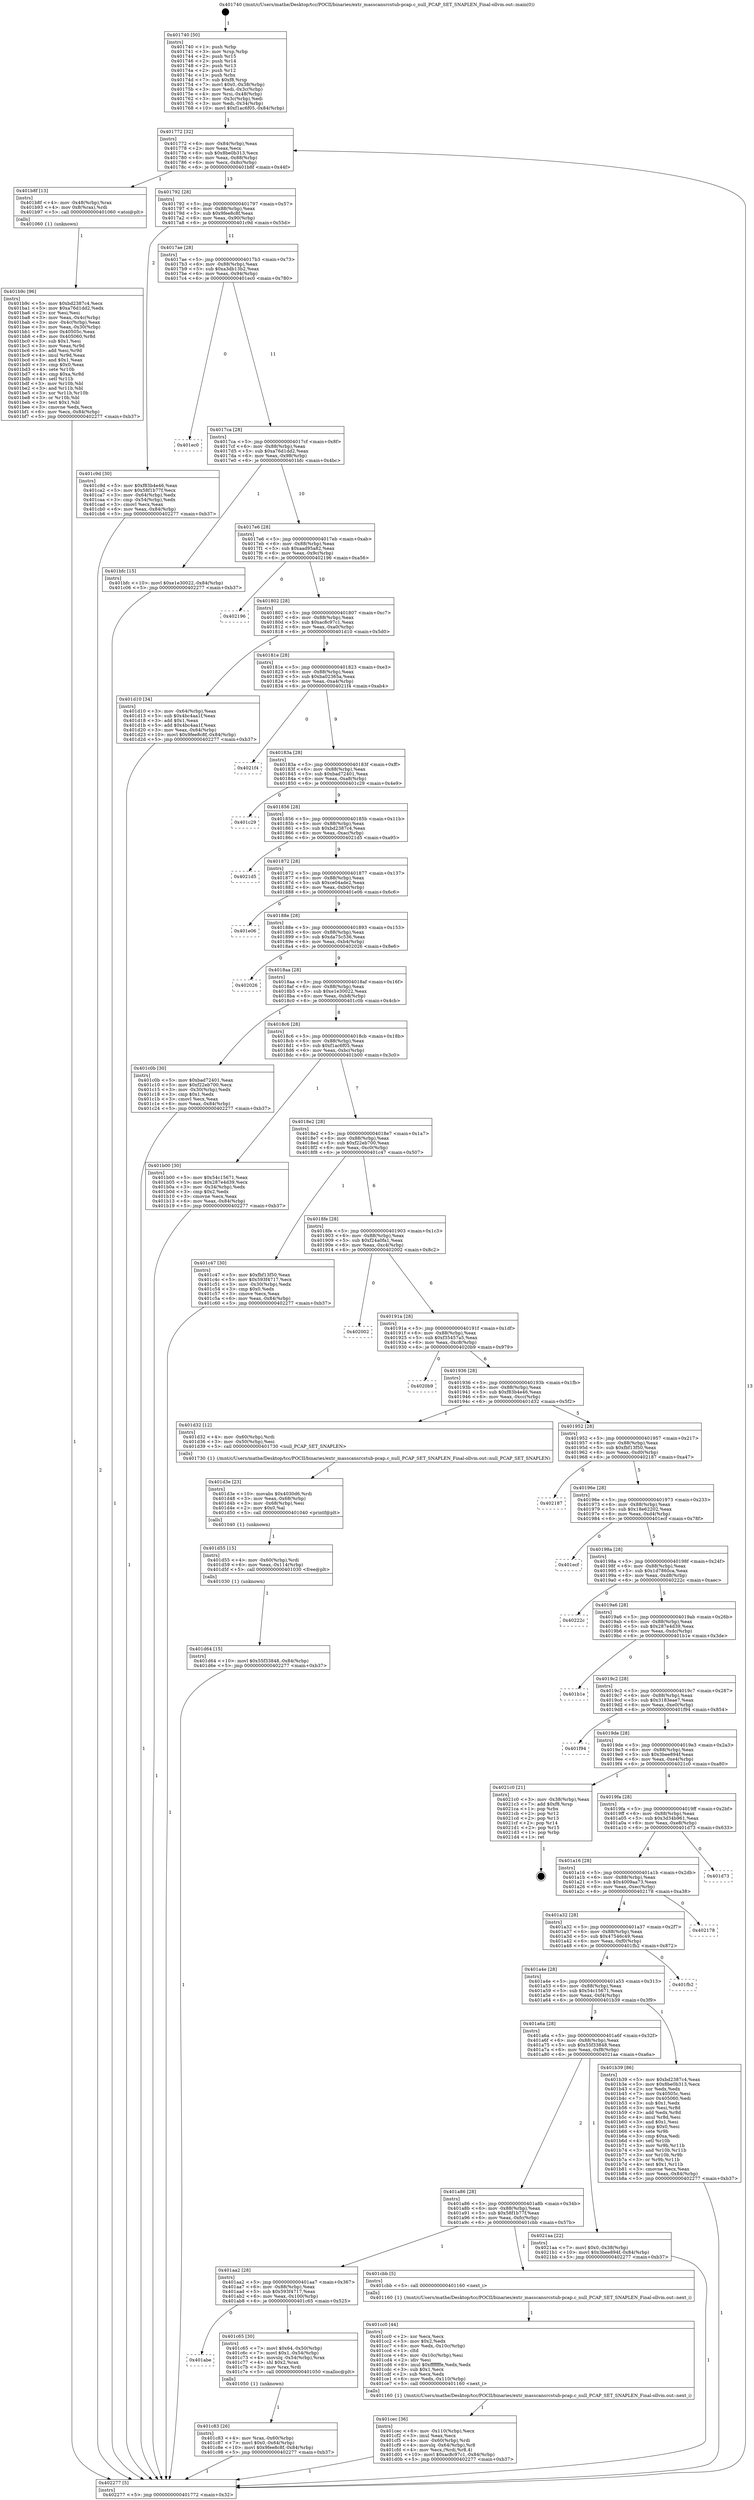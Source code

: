 digraph "0x401740" {
  label = "0x401740 (/mnt/c/Users/mathe/Desktop/tcc/POCII/binaries/extr_masscansrcstub-pcap.c_null_PCAP_SET_SNAPLEN_Final-ollvm.out::main(0))"
  labelloc = "t"
  node[shape=record]

  Entry [label="",width=0.3,height=0.3,shape=circle,fillcolor=black,style=filled]
  "0x401772" [label="{
     0x401772 [32]\l
     | [instrs]\l
     &nbsp;&nbsp;0x401772 \<+6\>: mov -0x84(%rbp),%eax\l
     &nbsp;&nbsp;0x401778 \<+2\>: mov %eax,%ecx\l
     &nbsp;&nbsp;0x40177a \<+6\>: sub $0x8be0b313,%ecx\l
     &nbsp;&nbsp;0x401780 \<+6\>: mov %eax,-0x88(%rbp)\l
     &nbsp;&nbsp;0x401786 \<+6\>: mov %ecx,-0x8c(%rbp)\l
     &nbsp;&nbsp;0x40178c \<+6\>: je 0000000000401b8f \<main+0x44f\>\l
  }"]
  "0x401b8f" [label="{
     0x401b8f [13]\l
     | [instrs]\l
     &nbsp;&nbsp;0x401b8f \<+4\>: mov -0x48(%rbp),%rax\l
     &nbsp;&nbsp;0x401b93 \<+4\>: mov 0x8(%rax),%rdi\l
     &nbsp;&nbsp;0x401b97 \<+5\>: call 0000000000401060 \<atoi@plt\>\l
     | [calls]\l
     &nbsp;&nbsp;0x401060 \{1\} (unknown)\l
  }"]
  "0x401792" [label="{
     0x401792 [28]\l
     | [instrs]\l
     &nbsp;&nbsp;0x401792 \<+5\>: jmp 0000000000401797 \<main+0x57\>\l
     &nbsp;&nbsp;0x401797 \<+6\>: mov -0x88(%rbp),%eax\l
     &nbsp;&nbsp;0x40179d \<+5\>: sub $0x9fee8c8f,%eax\l
     &nbsp;&nbsp;0x4017a2 \<+6\>: mov %eax,-0x90(%rbp)\l
     &nbsp;&nbsp;0x4017a8 \<+6\>: je 0000000000401c9d \<main+0x55d\>\l
  }"]
  Exit [label="",width=0.3,height=0.3,shape=circle,fillcolor=black,style=filled,peripheries=2]
  "0x401c9d" [label="{
     0x401c9d [30]\l
     | [instrs]\l
     &nbsp;&nbsp;0x401c9d \<+5\>: mov $0xf83b4e46,%eax\l
     &nbsp;&nbsp;0x401ca2 \<+5\>: mov $0x58f1b77f,%ecx\l
     &nbsp;&nbsp;0x401ca7 \<+3\>: mov -0x64(%rbp),%edx\l
     &nbsp;&nbsp;0x401caa \<+3\>: cmp -0x54(%rbp),%edx\l
     &nbsp;&nbsp;0x401cad \<+3\>: cmovl %ecx,%eax\l
     &nbsp;&nbsp;0x401cb0 \<+6\>: mov %eax,-0x84(%rbp)\l
     &nbsp;&nbsp;0x401cb6 \<+5\>: jmp 0000000000402277 \<main+0xb37\>\l
  }"]
  "0x4017ae" [label="{
     0x4017ae [28]\l
     | [instrs]\l
     &nbsp;&nbsp;0x4017ae \<+5\>: jmp 00000000004017b3 \<main+0x73\>\l
     &nbsp;&nbsp;0x4017b3 \<+6\>: mov -0x88(%rbp),%eax\l
     &nbsp;&nbsp;0x4017b9 \<+5\>: sub $0xa3db13b2,%eax\l
     &nbsp;&nbsp;0x4017be \<+6\>: mov %eax,-0x94(%rbp)\l
     &nbsp;&nbsp;0x4017c4 \<+6\>: je 0000000000401ec0 \<main+0x780\>\l
  }"]
  "0x401d64" [label="{
     0x401d64 [15]\l
     | [instrs]\l
     &nbsp;&nbsp;0x401d64 \<+10\>: movl $0x55f33848,-0x84(%rbp)\l
     &nbsp;&nbsp;0x401d6e \<+5\>: jmp 0000000000402277 \<main+0xb37\>\l
  }"]
  "0x401ec0" [label="{
     0x401ec0\l
  }", style=dashed]
  "0x4017ca" [label="{
     0x4017ca [28]\l
     | [instrs]\l
     &nbsp;&nbsp;0x4017ca \<+5\>: jmp 00000000004017cf \<main+0x8f\>\l
     &nbsp;&nbsp;0x4017cf \<+6\>: mov -0x88(%rbp),%eax\l
     &nbsp;&nbsp;0x4017d5 \<+5\>: sub $0xa76d1dd2,%eax\l
     &nbsp;&nbsp;0x4017da \<+6\>: mov %eax,-0x98(%rbp)\l
     &nbsp;&nbsp;0x4017e0 \<+6\>: je 0000000000401bfc \<main+0x4bc\>\l
  }"]
  "0x401d55" [label="{
     0x401d55 [15]\l
     | [instrs]\l
     &nbsp;&nbsp;0x401d55 \<+4\>: mov -0x60(%rbp),%rdi\l
     &nbsp;&nbsp;0x401d59 \<+6\>: mov %eax,-0x114(%rbp)\l
     &nbsp;&nbsp;0x401d5f \<+5\>: call 0000000000401030 \<free@plt\>\l
     | [calls]\l
     &nbsp;&nbsp;0x401030 \{1\} (unknown)\l
  }"]
  "0x401bfc" [label="{
     0x401bfc [15]\l
     | [instrs]\l
     &nbsp;&nbsp;0x401bfc \<+10\>: movl $0xe1e30022,-0x84(%rbp)\l
     &nbsp;&nbsp;0x401c06 \<+5\>: jmp 0000000000402277 \<main+0xb37\>\l
  }"]
  "0x4017e6" [label="{
     0x4017e6 [28]\l
     | [instrs]\l
     &nbsp;&nbsp;0x4017e6 \<+5\>: jmp 00000000004017eb \<main+0xab\>\l
     &nbsp;&nbsp;0x4017eb \<+6\>: mov -0x88(%rbp),%eax\l
     &nbsp;&nbsp;0x4017f1 \<+5\>: sub $0xaad95a82,%eax\l
     &nbsp;&nbsp;0x4017f6 \<+6\>: mov %eax,-0x9c(%rbp)\l
     &nbsp;&nbsp;0x4017fc \<+6\>: je 0000000000402196 \<main+0xa56\>\l
  }"]
  "0x401d3e" [label="{
     0x401d3e [23]\l
     | [instrs]\l
     &nbsp;&nbsp;0x401d3e \<+10\>: movabs $0x4030d6,%rdi\l
     &nbsp;&nbsp;0x401d48 \<+3\>: mov %eax,-0x68(%rbp)\l
     &nbsp;&nbsp;0x401d4b \<+3\>: mov -0x68(%rbp),%esi\l
     &nbsp;&nbsp;0x401d4e \<+2\>: mov $0x0,%al\l
     &nbsp;&nbsp;0x401d50 \<+5\>: call 0000000000401040 \<printf@plt\>\l
     | [calls]\l
     &nbsp;&nbsp;0x401040 \{1\} (unknown)\l
  }"]
  "0x402196" [label="{
     0x402196\l
  }", style=dashed]
  "0x401802" [label="{
     0x401802 [28]\l
     | [instrs]\l
     &nbsp;&nbsp;0x401802 \<+5\>: jmp 0000000000401807 \<main+0xc7\>\l
     &nbsp;&nbsp;0x401807 \<+6\>: mov -0x88(%rbp),%eax\l
     &nbsp;&nbsp;0x40180d \<+5\>: sub $0xac8c97c1,%eax\l
     &nbsp;&nbsp;0x401812 \<+6\>: mov %eax,-0xa0(%rbp)\l
     &nbsp;&nbsp;0x401818 \<+6\>: je 0000000000401d10 \<main+0x5d0\>\l
  }"]
  "0x401cec" [label="{
     0x401cec [36]\l
     | [instrs]\l
     &nbsp;&nbsp;0x401cec \<+6\>: mov -0x110(%rbp),%ecx\l
     &nbsp;&nbsp;0x401cf2 \<+3\>: imul %eax,%ecx\l
     &nbsp;&nbsp;0x401cf5 \<+4\>: mov -0x60(%rbp),%rdi\l
     &nbsp;&nbsp;0x401cf9 \<+4\>: movslq -0x64(%rbp),%r8\l
     &nbsp;&nbsp;0x401cfd \<+4\>: mov %ecx,(%rdi,%r8,4)\l
     &nbsp;&nbsp;0x401d01 \<+10\>: movl $0xac8c97c1,-0x84(%rbp)\l
     &nbsp;&nbsp;0x401d0b \<+5\>: jmp 0000000000402277 \<main+0xb37\>\l
  }"]
  "0x401d10" [label="{
     0x401d10 [34]\l
     | [instrs]\l
     &nbsp;&nbsp;0x401d10 \<+3\>: mov -0x64(%rbp),%eax\l
     &nbsp;&nbsp;0x401d13 \<+5\>: sub $0x4bc4aa1f,%eax\l
     &nbsp;&nbsp;0x401d18 \<+3\>: add $0x1,%eax\l
     &nbsp;&nbsp;0x401d1b \<+5\>: add $0x4bc4aa1f,%eax\l
     &nbsp;&nbsp;0x401d20 \<+3\>: mov %eax,-0x64(%rbp)\l
     &nbsp;&nbsp;0x401d23 \<+10\>: movl $0x9fee8c8f,-0x84(%rbp)\l
     &nbsp;&nbsp;0x401d2d \<+5\>: jmp 0000000000402277 \<main+0xb37\>\l
  }"]
  "0x40181e" [label="{
     0x40181e [28]\l
     | [instrs]\l
     &nbsp;&nbsp;0x40181e \<+5\>: jmp 0000000000401823 \<main+0xe3\>\l
     &nbsp;&nbsp;0x401823 \<+6\>: mov -0x88(%rbp),%eax\l
     &nbsp;&nbsp;0x401829 \<+5\>: sub $0xba02365a,%eax\l
     &nbsp;&nbsp;0x40182e \<+6\>: mov %eax,-0xa4(%rbp)\l
     &nbsp;&nbsp;0x401834 \<+6\>: je 00000000004021f4 \<main+0xab4\>\l
  }"]
  "0x401cc0" [label="{
     0x401cc0 [44]\l
     | [instrs]\l
     &nbsp;&nbsp;0x401cc0 \<+2\>: xor %ecx,%ecx\l
     &nbsp;&nbsp;0x401cc2 \<+5\>: mov $0x2,%edx\l
     &nbsp;&nbsp;0x401cc7 \<+6\>: mov %edx,-0x10c(%rbp)\l
     &nbsp;&nbsp;0x401ccd \<+1\>: cltd\l
     &nbsp;&nbsp;0x401cce \<+6\>: mov -0x10c(%rbp),%esi\l
     &nbsp;&nbsp;0x401cd4 \<+2\>: idiv %esi\l
     &nbsp;&nbsp;0x401cd6 \<+6\>: imul $0xfffffffe,%edx,%edx\l
     &nbsp;&nbsp;0x401cdc \<+3\>: sub $0x1,%ecx\l
     &nbsp;&nbsp;0x401cdf \<+2\>: sub %ecx,%edx\l
     &nbsp;&nbsp;0x401ce1 \<+6\>: mov %edx,-0x110(%rbp)\l
     &nbsp;&nbsp;0x401ce7 \<+5\>: call 0000000000401160 \<next_i\>\l
     | [calls]\l
     &nbsp;&nbsp;0x401160 \{1\} (/mnt/c/Users/mathe/Desktop/tcc/POCII/binaries/extr_masscansrcstub-pcap.c_null_PCAP_SET_SNAPLEN_Final-ollvm.out::next_i)\l
  }"]
  "0x4021f4" [label="{
     0x4021f4\l
  }", style=dashed]
  "0x40183a" [label="{
     0x40183a [28]\l
     | [instrs]\l
     &nbsp;&nbsp;0x40183a \<+5\>: jmp 000000000040183f \<main+0xff\>\l
     &nbsp;&nbsp;0x40183f \<+6\>: mov -0x88(%rbp),%eax\l
     &nbsp;&nbsp;0x401845 \<+5\>: sub $0xbad72401,%eax\l
     &nbsp;&nbsp;0x40184a \<+6\>: mov %eax,-0xa8(%rbp)\l
     &nbsp;&nbsp;0x401850 \<+6\>: je 0000000000401c29 \<main+0x4e9\>\l
  }"]
  "0x401c83" [label="{
     0x401c83 [26]\l
     | [instrs]\l
     &nbsp;&nbsp;0x401c83 \<+4\>: mov %rax,-0x60(%rbp)\l
     &nbsp;&nbsp;0x401c87 \<+7\>: movl $0x0,-0x64(%rbp)\l
     &nbsp;&nbsp;0x401c8e \<+10\>: movl $0x9fee8c8f,-0x84(%rbp)\l
     &nbsp;&nbsp;0x401c98 \<+5\>: jmp 0000000000402277 \<main+0xb37\>\l
  }"]
  "0x401c29" [label="{
     0x401c29\l
  }", style=dashed]
  "0x401856" [label="{
     0x401856 [28]\l
     | [instrs]\l
     &nbsp;&nbsp;0x401856 \<+5\>: jmp 000000000040185b \<main+0x11b\>\l
     &nbsp;&nbsp;0x40185b \<+6\>: mov -0x88(%rbp),%eax\l
     &nbsp;&nbsp;0x401861 \<+5\>: sub $0xbd2387c4,%eax\l
     &nbsp;&nbsp;0x401866 \<+6\>: mov %eax,-0xac(%rbp)\l
     &nbsp;&nbsp;0x40186c \<+6\>: je 00000000004021d5 \<main+0xa95\>\l
  }"]
  "0x401abe" [label="{
     0x401abe\l
  }", style=dashed]
  "0x4021d5" [label="{
     0x4021d5\l
  }", style=dashed]
  "0x401872" [label="{
     0x401872 [28]\l
     | [instrs]\l
     &nbsp;&nbsp;0x401872 \<+5\>: jmp 0000000000401877 \<main+0x137\>\l
     &nbsp;&nbsp;0x401877 \<+6\>: mov -0x88(%rbp),%eax\l
     &nbsp;&nbsp;0x40187d \<+5\>: sub $0xce04ade2,%eax\l
     &nbsp;&nbsp;0x401882 \<+6\>: mov %eax,-0xb0(%rbp)\l
     &nbsp;&nbsp;0x401888 \<+6\>: je 0000000000401e06 \<main+0x6c6\>\l
  }"]
  "0x401c65" [label="{
     0x401c65 [30]\l
     | [instrs]\l
     &nbsp;&nbsp;0x401c65 \<+7\>: movl $0x64,-0x50(%rbp)\l
     &nbsp;&nbsp;0x401c6c \<+7\>: movl $0x1,-0x54(%rbp)\l
     &nbsp;&nbsp;0x401c73 \<+4\>: movslq -0x54(%rbp),%rax\l
     &nbsp;&nbsp;0x401c77 \<+4\>: shl $0x2,%rax\l
     &nbsp;&nbsp;0x401c7b \<+3\>: mov %rax,%rdi\l
     &nbsp;&nbsp;0x401c7e \<+5\>: call 0000000000401050 \<malloc@plt\>\l
     | [calls]\l
     &nbsp;&nbsp;0x401050 \{1\} (unknown)\l
  }"]
  "0x401e06" [label="{
     0x401e06\l
  }", style=dashed]
  "0x40188e" [label="{
     0x40188e [28]\l
     | [instrs]\l
     &nbsp;&nbsp;0x40188e \<+5\>: jmp 0000000000401893 \<main+0x153\>\l
     &nbsp;&nbsp;0x401893 \<+6\>: mov -0x88(%rbp),%eax\l
     &nbsp;&nbsp;0x401899 \<+5\>: sub $0xda75c536,%eax\l
     &nbsp;&nbsp;0x40189e \<+6\>: mov %eax,-0xb4(%rbp)\l
     &nbsp;&nbsp;0x4018a4 \<+6\>: je 0000000000402026 \<main+0x8e6\>\l
  }"]
  "0x401aa2" [label="{
     0x401aa2 [28]\l
     | [instrs]\l
     &nbsp;&nbsp;0x401aa2 \<+5\>: jmp 0000000000401aa7 \<main+0x367\>\l
     &nbsp;&nbsp;0x401aa7 \<+6\>: mov -0x88(%rbp),%eax\l
     &nbsp;&nbsp;0x401aad \<+5\>: sub $0x593f4717,%eax\l
     &nbsp;&nbsp;0x401ab2 \<+6\>: mov %eax,-0x100(%rbp)\l
     &nbsp;&nbsp;0x401ab8 \<+6\>: je 0000000000401c65 \<main+0x525\>\l
  }"]
  "0x402026" [label="{
     0x402026\l
  }", style=dashed]
  "0x4018aa" [label="{
     0x4018aa [28]\l
     | [instrs]\l
     &nbsp;&nbsp;0x4018aa \<+5\>: jmp 00000000004018af \<main+0x16f\>\l
     &nbsp;&nbsp;0x4018af \<+6\>: mov -0x88(%rbp),%eax\l
     &nbsp;&nbsp;0x4018b5 \<+5\>: sub $0xe1e30022,%eax\l
     &nbsp;&nbsp;0x4018ba \<+6\>: mov %eax,-0xb8(%rbp)\l
     &nbsp;&nbsp;0x4018c0 \<+6\>: je 0000000000401c0b \<main+0x4cb\>\l
  }"]
  "0x401cbb" [label="{
     0x401cbb [5]\l
     | [instrs]\l
     &nbsp;&nbsp;0x401cbb \<+5\>: call 0000000000401160 \<next_i\>\l
     | [calls]\l
     &nbsp;&nbsp;0x401160 \{1\} (/mnt/c/Users/mathe/Desktop/tcc/POCII/binaries/extr_masscansrcstub-pcap.c_null_PCAP_SET_SNAPLEN_Final-ollvm.out::next_i)\l
  }"]
  "0x401c0b" [label="{
     0x401c0b [30]\l
     | [instrs]\l
     &nbsp;&nbsp;0x401c0b \<+5\>: mov $0xbad72401,%eax\l
     &nbsp;&nbsp;0x401c10 \<+5\>: mov $0xf22eb700,%ecx\l
     &nbsp;&nbsp;0x401c15 \<+3\>: mov -0x30(%rbp),%edx\l
     &nbsp;&nbsp;0x401c18 \<+3\>: cmp $0x1,%edx\l
     &nbsp;&nbsp;0x401c1b \<+3\>: cmovl %ecx,%eax\l
     &nbsp;&nbsp;0x401c1e \<+6\>: mov %eax,-0x84(%rbp)\l
     &nbsp;&nbsp;0x401c24 \<+5\>: jmp 0000000000402277 \<main+0xb37\>\l
  }"]
  "0x4018c6" [label="{
     0x4018c6 [28]\l
     | [instrs]\l
     &nbsp;&nbsp;0x4018c6 \<+5\>: jmp 00000000004018cb \<main+0x18b\>\l
     &nbsp;&nbsp;0x4018cb \<+6\>: mov -0x88(%rbp),%eax\l
     &nbsp;&nbsp;0x4018d1 \<+5\>: sub $0xf1ac6f05,%eax\l
     &nbsp;&nbsp;0x4018d6 \<+6\>: mov %eax,-0xbc(%rbp)\l
     &nbsp;&nbsp;0x4018dc \<+6\>: je 0000000000401b00 \<main+0x3c0\>\l
  }"]
  "0x401a86" [label="{
     0x401a86 [28]\l
     | [instrs]\l
     &nbsp;&nbsp;0x401a86 \<+5\>: jmp 0000000000401a8b \<main+0x34b\>\l
     &nbsp;&nbsp;0x401a8b \<+6\>: mov -0x88(%rbp),%eax\l
     &nbsp;&nbsp;0x401a91 \<+5\>: sub $0x58f1b77f,%eax\l
     &nbsp;&nbsp;0x401a96 \<+6\>: mov %eax,-0xfc(%rbp)\l
     &nbsp;&nbsp;0x401a9c \<+6\>: je 0000000000401cbb \<main+0x57b\>\l
  }"]
  "0x401b00" [label="{
     0x401b00 [30]\l
     | [instrs]\l
     &nbsp;&nbsp;0x401b00 \<+5\>: mov $0x54c15671,%eax\l
     &nbsp;&nbsp;0x401b05 \<+5\>: mov $0x287e4d39,%ecx\l
     &nbsp;&nbsp;0x401b0a \<+3\>: mov -0x34(%rbp),%edx\l
     &nbsp;&nbsp;0x401b0d \<+3\>: cmp $0x2,%edx\l
     &nbsp;&nbsp;0x401b10 \<+3\>: cmovne %ecx,%eax\l
     &nbsp;&nbsp;0x401b13 \<+6\>: mov %eax,-0x84(%rbp)\l
     &nbsp;&nbsp;0x401b19 \<+5\>: jmp 0000000000402277 \<main+0xb37\>\l
  }"]
  "0x4018e2" [label="{
     0x4018e2 [28]\l
     | [instrs]\l
     &nbsp;&nbsp;0x4018e2 \<+5\>: jmp 00000000004018e7 \<main+0x1a7\>\l
     &nbsp;&nbsp;0x4018e7 \<+6\>: mov -0x88(%rbp),%eax\l
     &nbsp;&nbsp;0x4018ed \<+5\>: sub $0xf22eb700,%eax\l
     &nbsp;&nbsp;0x4018f2 \<+6\>: mov %eax,-0xc0(%rbp)\l
     &nbsp;&nbsp;0x4018f8 \<+6\>: je 0000000000401c47 \<main+0x507\>\l
  }"]
  "0x402277" [label="{
     0x402277 [5]\l
     | [instrs]\l
     &nbsp;&nbsp;0x402277 \<+5\>: jmp 0000000000401772 \<main+0x32\>\l
  }"]
  "0x401740" [label="{
     0x401740 [50]\l
     | [instrs]\l
     &nbsp;&nbsp;0x401740 \<+1\>: push %rbp\l
     &nbsp;&nbsp;0x401741 \<+3\>: mov %rsp,%rbp\l
     &nbsp;&nbsp;0x401744 \<+2\>: push %r15\l
     &nbsp;&nbsp;0x401746 \<+2\>: push %r14\l
     &nbsp;&nbsp;0x401748 \<+2\>: push %r13\l
     &nbsp;&nbsp;0x40174a \<+2\>: push %r12\l
     &nbsp;&nbsp;0x40174c \<+1\>: push %rbx\l
     &nbsp;&nbsp;0x40174d \<+7\>: sub $0xf8,%rsp\l
     &nbsp;&nbsp;0x401754 \<+7\>: movl $0x0,-0x38(%rbp)\l
     &nbsp;&nbsp;0x40175b \<+3\>: mov %edi,-0x3c(%rbp)\l
     &nbsp;&nbsp;0x40175e \<+4\>: mov %rsi,-0x48(%rbp)\l
     &nbsp;&nbsp;0x401762 \<+3\>: mov -0x3c(%rbp),%edi\l
     &nbsp;&nbsp;0x401765 \<+3\>: mov %edi,-0x34(%rbp)\l
     &nbsp;&nbsp;0x401768 \<+10\>: movl $0xf1ac6f05,-0x84(%rbp)\l
  }"]
  "0x4021aa" [label="{
     0x4021aa [22]\l
     | [instrs]\l
     &nbsp;&nbsp;0x4021aa \<+7\>: movl $0x0,-0x38(%rbp)\l
     &nbsp;&nbsp;0x4021b1 \<+10\>: movl $0x3bee894f,-0x84(%rbp)\l
     &nbsp;&nbsp;0x4021bb \<+5\>: jmp 0000000000402277 \<main+0xb37\>\l
  }"]
  "0x401c47" [label="{
     0x401c47 [30]\l
     | [instrs]\l
     &nbsp;&nbsp;0x401c47 \<+5\>: mov $0xfbf13f50,%eax\l
     &nbsp;&nbsp;0x401c4c \<+5\>: mov $0x593f4717,%ecx\l
     &nbsp;&nbsp;0x401c51 \<+3\>: mov -0x30(%rbp),%edx\l
     &nbsp;&nbsp;0x401c54 \<+3\>: cmp $0x0,%edx\l
     &nbsp;&nbsp;0x401c57 \<+3\>: cmove %ecx,%eax\l
     &nbsp;&nbsp;0x401c5a \<+6\>: mov %eax,-0x84(%rbp)\l
     &nbsp;&nbsp;0x401c60 \<+5\>: jmp 0000000000402277 \<main+0xb37\>\l
  }"]
  "0x4018fe" [label="{
     0x4018fe [28]\l
     | [instrs]\l
     &nbsp;&nbsp;0x4018fe \<+5\>: jmp 0000000000401903 \<main+0x1c3\>\l
     &nbsp;&nbsp;0x401903 \<+6\>: mov -0x88(%rbp),%eax\l
     &nbsp;&nbsp;0x401909 \<+5\>: sub $0xf24a0fa1,%eax\l
     &nbsp;&nbsp;0x40190e \<+6\>: mov %eax,-0xc4(%rbp)\l
     &nbsp;&nbsp;0x401914 \<+6\>: je 0000000000402002 \<main+0x8c2\>\l
  }"]
  "0x401b9c" [label="{
     0x401b9c [96]\l
     | [instrs]\l
     &nbsp;&nbsp;0x401b9c \<+5\>: mov $0xbd2387c4,%ecx\l
     &nbsp;&nbsp;0x401ba1 \<+5\>: mov $0xa76d1dd2,%edx\l
     &nbsp;&nbsp;0x401ba6 \<+2\>: xor %esi,%esi\l
     &nbsp;&nbsp;0x401ba8 \<+3\>: mov %eax,-0x4c(%rbp)\l
     &nbsp;&nbsp;0x401bab \<+3\>: mov -0x4c(%rbp),%eax\l
     &nbsp;&nbsp;0x401bae \<+3\>: mov %eax,-0x30(%rbp)\l
     &nbsp;&nbsp;0x401bb1 \<+7\>: mov 0x40505c,%eax\l
     &nbsp;&nbsp;0x401bb8 \<+8\>: mov 0x405060,%r8d\l
     &nbsp;&nbsp;0x401bc0 \<+3\>: sub $0x1,%esi\l
     &nbsp;&nbsp;0x401bc3 \<+3\>: mov %eax,%r9d\l
     &nbsp;&nbsp;0x401bc6 \<+3\>: add %esi,%r9d\l
     &nbsp;&nbsp;0x401bc9 \<+4\>: imul %r9d,%eax\l
     &nbsp;&nbsp;0x401bcd \<+3\>: and $0x1,%eax\l
     &nbsp;&nbsp;0x401bd0 \<+3\>: cmp $0x0,%eax\l
     &nbsp;&nbsp;0x401bd3 \<+4\>: sete %r10b\l
     &nbsp;&nbsp;0x401bd7 \<+4\>: cmp $0xa,%r8d\l
     &nbsp;&nbsp;0x401bdb \<+4\>: setl %r11b\l
     &nbsp;&nbsp;0x401bdf \<+3\>: mov %r10b,%bl\l
     &nbsp;&nbsp;0x401be2 \<+3\>: and %r11b,%bl\l
     &nbsp;&nbsp;0x401be5 \<+3\>: xor %r11b,%r10b\l
     &nbsp;&nbsp;0x401be8 \<+3\>: or %r10b,%bl\l
     &nbsp;&nbsp;0x401beb \<+3\>: test $0x1,%bl\l
     &nbsp;&nbsp;0x401bee \<+3\>: cmovne %edx,%ecx\l
     &nbsp;&nbsp;0x401bf1 \<+6\>: mov %ecx,-0x84(%rbp)\l
     &nbsp;&nbsp;0x401bf7 \<+5\>: jmp 0000000000402277 \<main+0xb37\>\l
  }"]
  "0x402002" [label="{
     0x402002\l
  }", style=dashed]
  "0x40191a" [label="{
     0x40191a [28]\l
     | [instrs]\l
     &nbsp;&nbsp;0x40191a \<+5\>: jmp 000000000040191f \<main+0x1df\>\l
     &nbsp;&nbsp;0x40191f \<+6\>: mov -0x88(%rbp),%eax\l
     &nbsp;&nbsp;0x401925 \<+5\>: sub $0xf35457a5,%eax\l
     &nbsp;&nbsp;0x40192a \<+6\>: mov %eax,-0xc8(%rbp)\l
     &nbsp;&nbsp;0x401930 \<+6\>: je 00000000004020b9 \<main+0x979\>\l
  }"]
  "0x401a6a" [label="{
     0x401a6a [28]\l
     | [instrs]\l
     &nbsp;&nbsp;0x401a6a \<+5\>: jmp 0000000000401a6f \<main+0x32f\>\l
     &nbsp;&nbsp;0x401a6f \<+6\>: mov -0x88(%rbp),%eax\l
     &nbsp;&nbsp;0x401a75 \<+5\>: sub $0x55f33848,%eax\l
     &nbsp;&nbsp;0x401a7a \<+6\>: mov %eax,-0xf8(%rbp)\l
     &nbsp;&nbsp;0x401a80 \<+6\>: je 00000000004021aa \<main+0xa6a\>\l
  }"]
  "0x4020b9" [label="{
     0x4020b9\l
  }", style=dashed]
  "0x401936" [label="{
     0x401936 [28]\l
     | [instrs]\l
     &nbsp;&nbsp;0x401936 \<+5\>: jmp 000000000040193b \<main+0x1fb\>\l
     &nbsp;&nbsp;0x40193b \<+6\>: mov -0x88(%rbp),%eax\l
     &nbsp;&nbsp;0x401941 \<+5\>: sub $0xf83b4e46,%eax\l
     &nbsp;&nbsp;0x401946 \<+6\>: mov %eax,-0xcc(%rbp)\l
     &nbsp;&nbsp;0x40194c \<+6\>: je 0000000000401d32 \<main+0x5f2\>\l
  }"]
  "0x401b39" [label="{
     0x401b39 [86]\l
     | [instrs]\l
     &nbsp;&nbsp;0x401b39 \<+5\>: mov $0xbd2387c4,%eax\l
     &nbsp;&nbsp;0x401b3e \<+5\>: mov $0x8be0b313,%ecx\l
     &nbsp;&nbsp;0x401b43 \<+2\>: xor %edx,%edx\l
     &nbsp;&nbsp;0x401b45 \<+7\>: mov 0x40505c,%esi\l
     &nbsp;&nbsp;0x401b4c \<+7\>: mov 0x405060,%edi\l
     &nbsp;&nbsp;0x401b53 \<+3\>: sub $0x1,%edx\l
     &nbsp;&nbsp;0x401b56 \<+3\>: mov %esi,%r8d\l
     &nbsp;&nbsp;0x401b59 \<+3\>: add %edx,%r8d\l
     &nbsp;&nbsp;0x401b5c \<+4\>: imul %r8d,%esi\l
     &nbsp;&nbsp;0x401b60 \<+3\>: and $0x1,%esi\l
     &nbsp;&nbsp;0x401b63 \<+3\>: cmp $0x0,%esi\l
     &nbsp;&nbsp;0x401b66 \<+4\>: sete %r9b\l
     &nbsp;&nbsp;0x401b6a \<+3\>: cmp $0xa,%edi\l
     &nbsp;&nbsp;0x401b6d \<+4\>: setl %r10b\l
     &nbsp;&nbsp;0x401b71 \<+3\>: mov %r9b,%r11b\l
     &nbsp;&nbsp;0x401b74 \<+3\>: and %r10b,%r11b\l
     &nbsp;&nbsp;0x401b77 \<+3\>: xor %r10b,%r9b\l
     &nbsp;&nbsp;0x401b7a \<+3\>: or %r9b,%r11b\l
     &nbsp;&nbsp;0x401b7d \<+4\>: test $0x1,%r11b\l
     &nbsp;&nbsp;0x401b81 \<+3\>: cmovne %ecx,%eax\l
     &nbsp;&nbsp;0x401b84 \<+6\>: mov %eax,-0x84(%rbp)\l
     &nbsp;&nbsp;0x401b8a \<+5\>: jmp 0000000000402277 \<main+0xb37\>\l
  }"]
  "0x401d32" [label="{
     0x401d32 [12]\l
     | [instrs]\l
     &nbsp;&nbsp;0x401d32 \<+4\>: mov -0x60(%rbp),%rdi\l
     &nbsp;&nbsp;0x401d36 \<+3\>: mov -0x50(%rbp),%esi\l
     &nbsp;&nbsp;0x401d39 \<+5\>: call 0000000000401730 \<null_PCAP_SET_SNAPLEN\>\l
     | [calls]\l
     &nbsp;&nbsp;0x401730 \{1\} (/mnt/c/Users/mathe/Desktop/tcc/POCII/binaries/extr_masscansrcstub-pcap.c_null_PCAP_SET_SNAPLEN_Final-ollvm.out::null_PCAP_SET_SNAPLEN)\l
  }"]
  "0x401952" [label="{
     0x401952 [28]\l
     | [instrs]\l
     &nbsp;&nbsp;0x401952 \<+5\>: jmp 0000000000401957 \<main+0x217\>\l
     &nbsp;&nbsp;0x401957 \<+6\>: mov -0x88(%rbp),%eax\l
     &nbsp;&nbsp;0x40195d \<+5\>: sub $0xfbf13f50,%eax\l
     &nbsp;&nbsp;0x401962 \<+6\>: mov %eax,-0xd0(%rbp)\l
     &nbsp;&nbsp;0x401968 \<+6\>: je 0000000000402187 \<main+0xa47\>\l
  }"]
  "0x401a4e" [label="{
     0x401a4e [28]\l
     | [instrs]\l
     &nbsp;&nbsp;0x401a4e \<+5\>: jmp 0000000000401a53 \<main+0x313\>\l
     &nbsp;&nbsp;0x401a53 \<+6\>: mov -0x88(%rbp),%eax\l
     &nbsp;&nbsp;0x401a59 \<+5\>: sub $0x54c15671,%eax\l
     &nbsp;&nbsp;0x401a5e \<+6\>: mov %eax,-0xf4(%rbp)\l
     &nbsp;&nbsp;0x401a64 \<+6\>: je 0000000000401b39 \<main+0x3f9\>\l
  }"]
  "0x402187" [label="{
     0x402187\l
  }", style=dashed]
  "0x40196e" [label="{
     0x40196e [28]\l
     | [instrs]\l
     &nbsp;&nbsp;0x40196e \<+5\>: jmp 0000000000401973 \<main+0x233\>\l
     &nbsp;&nbsp;0x401973 \<+6\>: mov -0x88(%rbp),%eax\l
     &nbsp;&nbsp;0x401979 \<+5\>: sub $0x18e62202,%eax\l
     &nbsp;&nbsp;0x40197e \<+6\>: mov %eax,-0xd4(%rbp)\l
     &nbsp;&nbsp;0x401984 \<+6\>: je 0000000000401ecf \<main+0x78f\>\l
  }"]
  "0x401fb2" [label="{
     0x401fb2\l
  }", style=dashed]
  "0x401ecf" [label="{
     0x401ecf\l
  }", style=dashed]
  "0x40198a" [label="{
     0x40198a [28]\l
     | [instrs]\l
     &nbsp;&nbsp;0x40198a \<+5\>: jmp 000000000040198f \<main+0x24f\>\l
     &nbsp;&nbsp;0x40198f \<+6\>: mov -0x88(%rbp),%eax\l
     &nbsp;&nbsp;0x401995 \<+5\>: sub $0x1d7860ca,%eax\l
     &nbsp;&nbsp;0x40199a \<+6\>: mov %eax,-0xd8(%rbp)\l
     &nbsp;&nbsp;0x4019a0 \<+6\>: je 000000000040222c \<main+0xaec\>\l
  }"]
  "0x401a32" [label="{
     0x401a32 [28]\l
     | [instrs]\l
     &nbsp;&nbsp;0x401a32 \<+5\>: jmp 0000000000401a37 \<main+0x2f7\>\l
     &nbsp;&nbsp;0x401a37 \<+6\>: mov -0x88(%rbp),%eax\l
     &nbsp;&nbsp;0x401a3d \<+5\>: sub $0x47546c49,%eax\l
     &nbsp;&nbsp;0x401a42 \<+6\>: mov %eax,-0xf0(%rbp)\l
     &nbsp;&nbsp;0x401a48 \<+6\>: je 0000000000401fb2 \<main+0x872\>\l
  }"]
  "0x40222c" [label="{
     0x40222c\l
  }", style=dashed]
  "0x4019a6" [label="{
     0x4019a6 [28]\l
     | [instrs]\l
     &nbsp;&nbsp;0x4019a6 \<+5\>: jmp 00000000004019ab \<main+0x26b\>\l
     &nbsp;&nbsp;0x4019ab \<+6\>: mov -0x88(%rbp),%eax\l
     &nbsp;&nbsp;0x4019b1 \<+5\>: sub $0x287e4d39,%eax\l
     &nbsp;&nbsp;0x4019b6 \<+6\>: mov %eax,-0xdc(%rbp)\l
     &nbsp;&nbsp;0x4019bc \<+6\>: je 0000000000401b1e \<main+0x3de\>\l
  }"]
  "0x402178" [label="{
     0x402178\l
  }", style=dashed]
  "0x401b1e" [label="{
     0x401b1e\l
  }", style=dashed]
  "0x4019c2" [label="{
     0x4019c2 [28]\l
     | [instrs]\l
     &nbsp;&nbsp;0x4019c2 \<+5\>: jmp 00000000004019c7 \<main+0x287\>\l
     &nbsp;&nbsp;0x4019c7 \<+6\>: mov -0x88(%rbp),%eax\l
     &nbsp;&nbsp;0x4019cd \<+5\>: sub $0x3183eae7,%eax\l
     &nbsp;&nbsp;0x4019d2 \<+6\>: mov %eax,-0xe0(%rbp)\l
     &nbsp;&nbsp;0x4019d8 \<+6\>: je 0000000000401f94 \<main+0x854\>\l
  }"]
  "0x401a16" [label="{
     0x401a16 [28]\l
     | [instrs]\l
     &nbsp;&nbsp;0x401a16 \<+5\>: jmp 0000000000401a1b \<main+0x2db\>\l
     &nbsp;&nbsp;0x401a1b \<+6\>: mov -0x88(%rbp),%eax\l
     &nbsp;&nbsp;0x401a21 \<+5\>: sub $0x4009aa73,%eax\l
     &nbsp;&nbsp;0x401a26 \<+6\>: mov %eax,-0xec(%rbp)\l
     &nbsp;&nbsp;0x401a2c \<+6\>: je 0000000000402178 \<main+0xa38\>\l
  }"]
  "0x401f94" [label="{
     0x401f94\l
  }", style=dashed]
  "0x4019de" [label="{
     0x4019de [28]\l
     | [instrs]\l
     &nbsp;&nbsp;0x4019de \<+5\>: jmp 00000000004019e3 \<main+0x2a3\>\l
     &nbsp;&nbsp;0x4019e3 \<+6\>: mov -0x88(%rbp),%eax\l
     &nbsp;&nbsp;0x4019e9 \<+5\>: sub $0x3bee894f,%eax\l
     &nbsp;&nbsp;0x4019ee \<+6\>: mov %eax,-0xe4(%rbp)\l
     &nbsp;&nbsp;0x4019f4 \<+6\>: je 00000000004021c0 \<main+0xa80\>\l
  }"]
  "0x401d73" [label="{
     0x401d73\l
  }", style=dashed]
  "0x4021c0" [label="{
     0x4021c0 [21]\l
     | [instrs]\l
     &nbsp;&nbsp;0x4021c0 \<+3\>: mov -0x38(%rbp),%eax\l
     &nbsp;&nbsp;0x4021c3 \<+7\>: add $0xf8,%rsp\l
     &nbsp;&nbsp;0x4021ca \<+1\>: pop %rbx\l
     &nbsp;&nbsp;0x4021cb \<+2\>: pop %r12\l
     &nbsp;&nbsp;0x4021cd \<+2\>: pop %r13\l
     &nbsp;&nbsp;0x4021cf \<+2\>: pop %r14\l
     &nbsp;&nbsp;0x4021d1 \<+2\>: pop %r15\l
     &nbsp;&nbsp;0x4021d3 \<+1\>: pop %rbp\l
     &nbsp;&nbsp;0x4021d4 \<+1\>: ret\l
  }"]
  "0x4019fa" [label="{
     0x4019fa [28]\l
     | [instrs]\l
     &nbsp;&nbsp;0x4019fa \<+5\>: jmp 00000000004019ff \<main+0x2bf\>\l
     &nbsp;&nbsp;0x4019ff \<+6\>: mov -0x88(%rbp),%eax\l
     &nbsp;&nbsp;0x401a05 \<+5\>: sub $0x3d34b961,%eax\l
     &nbsp;&nbsp;0x401a0a \<+6\>: mov %eax,-0xe8(%rbp)\l
     &nbsp;&nbsp;0x401a10 \<+6\>: je 0000000000401d73 \<main+0x633\>\l
  }"]
  Entry -> "0x401740" [label=" 1"]
  "0x401772" -> "0x401b8f" [label=" 1"]
  "0x401772" -> "0x401792" [label=" 13"]
  "0x4021c0" -> Exit [label=" 1"]
  "0x401792" -> "0x401c9d" [label=" 2"]
  "0x401792" -> "0x4017ae" [label=" 11"]
  "0x4021aa" -> "0x402277" [label=" 1"]
  "0x4017ae" -> "0x401ec0" [label=" 0"]
  "0x4017ae" -> "0x4017ca" [label=" 11"]
  "0x401d64" -> "0x402277" [label=" 1"]
  "0x4017ca" -> "0x401bfc" [label=" 1"]
  "0x4017ca" -> "0x4017e6" [label=" 10"]
  "0x401d55" -> "0x401d64" [label=" 1"]
  "0x4017e6" -> "0x402196" [label=" 0"]
  "0x4017e6" -> "0x401802" [label=" 10"]
  "0x401d3e" -> "0x401d55" [label=" 1"]
  "0x401802" -> "0x401d10" [label=" 1"]
  "0x401802" -> "0x40181e" [label=" 9"]
  "0x401d32" -> "0x401d3e" [label=" 1"]
  "0x40181e" -> "0x4021f4" [label=" 0"]
  "0x40181e" -> "0x40183a" [label=" 9"]
  "0x401d10" -> "0x402277" [label=" 1"]
  "0x40183a" -> "0x401c29" [label=" 0"]
  "0x40183a" -> "0x401856" [label=" 9"]
  "0x401cec" -> "0x402277" [label=" 1"]
  "0x401856" -> "0x4021d5" [label=" 0"]
  "0x401856" -> "0x401872" [label=" 9"]
  "0x401cc0" -> "0x401cec" [label=" 1"]
  "0x401872" -> "0x401e06" [label=" 0"]
  "0x401872" -> "0x40188e" [label=" 9"]
  "0x401cbb" -> "0x401cc0" [label=" 1"]
  "0x40188e" -> "0x402026" [label=" 0"]
  "0x40188e" -> "0x4018aa" [label=" 9"]
  "0x401c83" -> "0x402277" [label=" 1"]
  "0x4018aa" -> "0x401c0b" [label=" 1"]
  "0x4018aa" -> "0x4018c6" [label=" 8"]
  "0x401c65" -> "0x401c83" [label=" 1"]
  "0x4018c6" -> "0x401b00" [label=" 1"]
  "0x4018c6" -> "0x4018e2" [label=" 7"]
  "0x401b00" -> "0x402277" [label=" 1"]
  "0x401740" -> "0x401772" [label=" 1"]
  "0x402277" -> "0x401772" [label=" 13"]
  "0x401aa2" -> "0x401c65" [label=" 1"]
  "0x4018e2" -> "0x401c47" [label=" 1"]
  "0x4018e2" -> "0x4018fe" [label=" 6"]
  "0x401c9d" -> "0x402277" [label=" 2"]
  "0x4018fe" -> "0x402002" [label=" 0"]
  "0x4018fe" -> "0x40191a" [label=" 6"]
  "0x401a86" -> "0x401cbb" [label=" 1"]
  "0x40191a" -> "0x4020b9" [label=" 0"]
  "0x40191a" -> "0x401936" [label=" 6"]
  "0x401aa2" -> "0x401abe" [label=" 0"]
  "0x401936" -> "0x401d32" [label=" 1"]
  "0x401936" -> "0x401952" [label=" 5"]
  "0x401a6a" -> "0x401a86" [label=" 2"]
  "0x401952" -> "0x402187" [label=" 0"]
  "0x401952" -> "0x40196e" [label=" 5"]
  "0x401a86" -> "0x401aa2" [label=" 1"]
  "0x40196e" -> "0x401ecf" [label=" 0"]
  "0x40196e" -> "0x40198a" [label=" 5"]
  "0x401c47" -> "0x402277" [label=" 1"]
  "0x40198a" -> "0x40222c" [label=" 0"]
  "0x40198a" -> "0x4019a6" [label=" 5"]
  "0x401bfc" -> "0x402277" [label=" 1"]
  "0x4019a6" -> "0x401b1e" [label=" 0"]
  "0x4019a6" -> "0x4019c2" [label=" 5"]
  "0x401b9c" -> "0x402277" [label=" 1"]
  "0x4019c2" -> "0x401f94" [label=" 0"]
  "0x4019c2" -> "0x4019de" [label=" 5"]
  "0x401b39" -> "0x402277" [label=" 1"]
  "0x4019de" -> "0x4021c0" [label=" 1"]
  "0x4019de" -> "0x4019fa" [label=" 4"]
  "0x401a4e" -> "0x401a6a" [label=" 3"]
  "0x4019fa" -> "0x401d73" [label=" 0"]
  "0x4019fa" -> "0x401a16" [label=" 4"]
  "0x401b8f" -> "0x401b9c" [label=" 1"]
  "0x401a16" -> "0x402178" [label=" 0"]
  "0x401a16" -> "0x401a32" [label=" 4"]
  "0x401c0b" -> "0x402277" [label=" 1"]
  "0x401a32" -> "0x401fb2" [label=" 0"]
  "0x401a32" -> "0x401a4e" [label=" 4"]
  "0x401a6a" -> "0x4021aa" [label=" 1"]
  "0x401a4e" -> "0x401b39" [label=" 1"]
}
